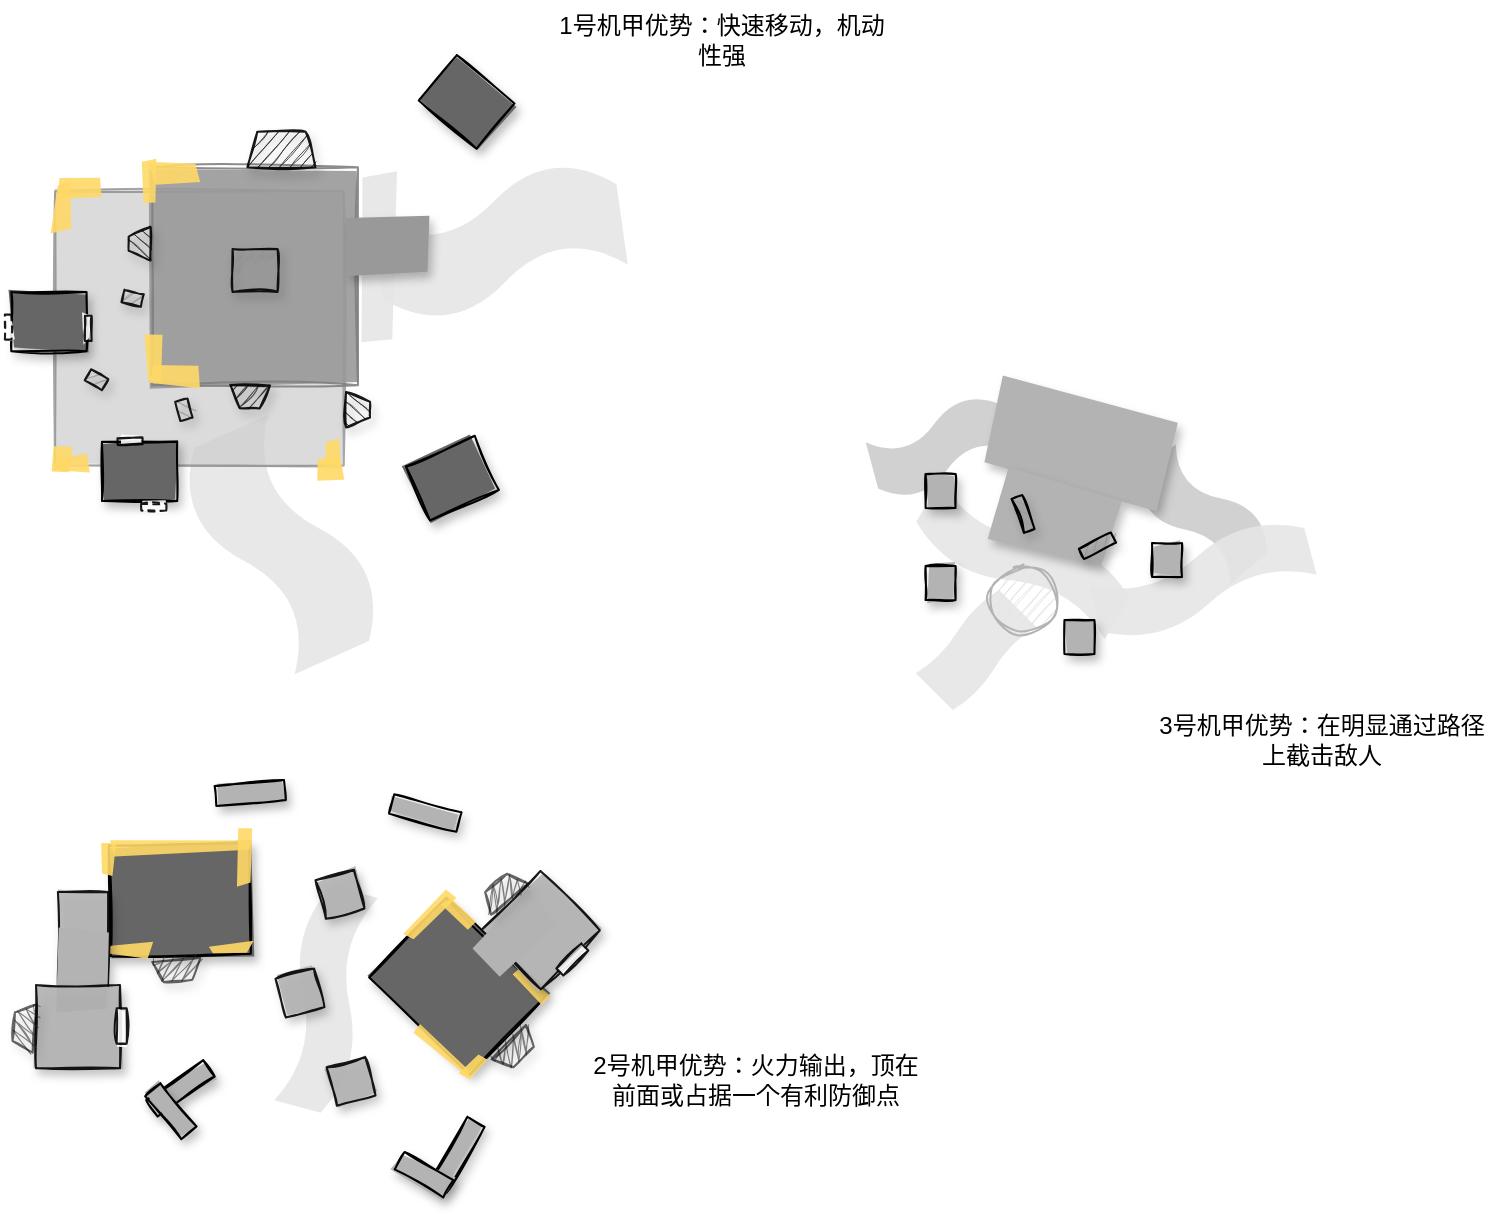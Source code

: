 <mxfile version="13.10.3" type="github">
  <diagram id="uRrmPMn6hUeJW47O7ZRB" name="Page-1">
    <mxGraphModel dx="1128" dy="626" grid="1" gridSize="10" guides="1" tooltips="1" connect="1" arrows="1" fold="1" page="1" pageScale="1" pageWidth="850" pageHeight="1100" math="0" shadow="0">
      <root>
        <mxCell id="0" />
        <mxCell id="1" parent="0" />
        <mxCell id="pdZLlbREcnwkes0TjbXj-196" value="" style="shape=tape;whiteSpace=wrap;html=1;shadow=0;opacity=90;rotation=50;strokeColor=none;fillColor=#CCCCCC;" parent="1" vertex="1">
          <mxGeometry x="630" y="367.01" width="71.08" height="40" as="geometry" />
        </mxCell>
        <mxCell id="pdZLlbREcnwkes0TjbXj-190" value="" style="shape=tape;whiteSpace=wrap;html=1;shadow=0;opacity=90;rotation=-15;strokeColor=none;fillColor=#CCCCCC;" parent="1" vertex="1">
          <mxGeometry x="498.75" y="333.48" width="71.08" height="40" as="geometry" />
        </mxCell>
        <mxCell id="pdZLlbREcnwkes0TjbXj-18" value="2号机甲优势：火力输出，顶在前面或占据一个有利防御点" style="text;html=1;strokeColor=none;fillColor=none;align=center;verticalAlign=middle;whiteSpace=wrap;rounded=0;" parent="1" vertex="1">
          <mxGeometry x="356.79" y="650" width="170" height="40" as="geometry" />
        </mxCell>
        <mxCell id="pdZLlbREcnwkes0TjbXj-19" value="3号机甲优势：在明显通过路径上截击敌人" style="text;html=1;strokeColor=none;fillColor=none;align=center;verticalAlign=middle;whiteSpace=wrap;rounded=0;" parent="1" vertex="1">
          <mxGeometry x="640" y="480" width="170" height="40" as="geometry" />
        </mxCell>
        <mxCell id="pdZLlbREcnwkes0TjbXj-83" value="1号机甲优势：快速移动，机动性强" style="text;html=1;strokeColor=none;fillColor=none;align=center;verticalAlign=middle;whiteSpace=wrap;rounded=0;" parent="1" vertex="1">
          <mxGeometry x="340" y="130" width="170" height="40" as="geometry" />
        </mxCell>
        <mxCell id="pdZLlbREcnwkes0TjbXj-182" value="" style="group" parent="1" vertex="1" connectable="0">
          <mxGeometry x="66.33" y="158.08" width="313.67" height="311.92" as="geometry" />
        </mxCell>
        <mxCell id="pdZLlbREcnwkes0TjbXj-125" value="" style="shape=tape;whiteSpace=wrap;html=1;shadow=0;opacity=90;rotation=-188;strokeColor=none;fillColor=#E6E6E6;" parent="pdZLlbREcnwkes0TjbXj-182" vertex="1">
          <mxGeometry x="185.572" y="58.85" width="123.757" height="67.782" as="geometry" />
        </mxCell>
        <mxCell id="pdZLlbREcnwkes0TjbXj-124" value="" style="shape=tape;whiteSpace=wrap;html=1;shadow=0;opacity=90;rotation=66;strokeColor=none;fillColor=#E6E6E6;" parent="pdZLlbREcnwkes0TjbXj-182" vertex="1">
          <mxGeometry x="76.505" y="210.303" width="123.757" height="67.782" as="geometry" />
        </mxCell>
        <mxCell id="pdZLlbREcnwkes0TjbXj-73" value="" style="rounded=0;whiteSpace=wrap;html=1;sketch=1;fillStyle=solid;shadow=0;strokeWidth=1;fillColor=#CCCCCC;strokeColor=#808080;rotation=0;opacity=70;" parent="pdZLlbREcnwkes0TjbXj-182" vertex="1">
          <mxGeometry x="25.203" y="67.601" width="144.336" height="137.049" as="geometry" />
        </mxCell>
        <mxCell id="pdZLlbREcnwkes0TjbXj-84" value="" style="shape=trapezoid;perimeter=trapezoidPerimeter;whiteSpace=wrap;html=1;fixedSize=1;strokeWidth=1;sketch=1;shadow=1;rotation=90;fillStyle=hachure;size=4.945;fillColor=#333333;opacity=90;" parent="pdZLlbREcnwkes0TjbXj-182" vertex="1">
          <mxGeometry x="167.849" y="170.759" width="17.723" height="11.984" as="geometry" />
        </mxCell>
        <mxCell id="pdZLlbREcnwkes0TjbXj-88" value="" style="rounded=0;whiteSpace=wrap;html=1;sketch=1;fillStyle=solid;shadow=1;strokeWidth=1;fillColor=#666666;" parent="pdZLlbREcnwkes0TjbXj-182" vertex="1">
          <mxGeometry x="3.317" y="117.889" width="37.641" height="29.601" as="geometry" />
        </mxCell>
        <mxCell id="pdZLlbREcnwkes0TjbXj-89" value="" style="rounded=0;whiteSpace=wrap;html=1;sketch=1;fillStyle=solid;shadow=1;strokeWidth=1;fillColor=#666666;" parent="pdZLlbREcnwkes0TjbXj-182" vertex="1">
          <mxGeometry x="48.645" y="192.802" width="37.641" height="29.601" as="geometry" />
        </mxCell>
        <mxCell id="pdZLlbREcnwkes0TjbXj-93" value="" style="rounded=0;whiteSpace=wrap;html=1;sketch=1;fillStyle=solid;shadow=0;strokeWidth=1;strokeColor=#808080;rotation=0;opacity=90;fillColor=#999999;" parent="pdZLlbREcnwkes0TjbXj-182" vertex="1">
          <mxGeometry x="73.77" y="55.529" width="102.873" height="109.015" as="geometry" />
        </mxCell>
        <mxCell id="pdZLlbREcnwkes0TjbXj-91" value="" style="shape=trapezoid;perimeter=trapezoidPerimeter;whiteSpace=wrap;html=1;fixedSize=1;strokeWidth=1;sketch=1;shadow=1;rotation=-90;fillStyle=hachure;size=4.945;fillColor=#333333;opacity=90;" parent="pdZLlbREcnwkes0TjbXj-182" vertex="1">
          <mxGeometry x="59.03" y="88.275" width="16.871" height="10.974" as="geometry" />
        </mxCell>
        <mxCell id="pdZLlbREcnwkes0TjbXj-94" value="" style="shape=trapezoid;perimeter=trapezoidPerimeter;whiteSpace=wrap;html=1;fixedSize=1;strokeWidth=1;sketch=1;shadow=1;rotation=-179;fillStyle=hachure;size=4.945;fillColor=#333333;opacity=90;" parent="pdZLlbREcnwkes0TjbXj-182" vertex="1">
          <mxGeometry x="112.711" y="164.543" width="19.819" height="11.537" as="geometry" />
        </mxCell>
        <mxCell id="pdZLlbREcnwkes0TjbXj-97" value="" style="shape=trapezoid;perimeter=trapezoidPerimeter;whiteSpace=wrap;html=1;fixedSize=1;strokeWidth=1;sketch=1;shadow=1;rotation=0;fillStyle=hachure;size=4.945;fillColor=#333333;opacity=90;" parent="pdZLlbREcnwkes0TjbXj-182" vertex="1">
          <mxGeometry x="121.37" y="37.777" width="34.027" height="17.754" as="geometry" />
        </mxCell>
        <mxCell id="pdZLlbREcnwkes0TjbXj-98" value="" style="rounded=0;whiteSpace=wrap;html=1;shadow=0;sketch=1;rotation=90;opacity=90;fillStyle=solid;fillColor=#FFFFFF;dashed=1;" parent="pdZLlbREcnwkes0TjbXj-182" vertex="1">
          <mxGeometry x="-4.497" y="133.75" width="12.545" height="3.389" as="geometry" />
        </mxCell>
        <mxCell id="pdZLlbREcnwkes0TjbXj-99" value="" style="rounded=0;whiteSpace=wrap;html=1;shadow=0;sketch=1;rotation=-180;opacity=90;fillStyle=solid;fillColor=#FFFFFF;dashed=1;" parent="pdZLlbREcnwkes0TjbXj-182" vertex="1">
          <mxGeometry x="68.293" y="223.758" width="12.545" height="3.389" as="geometry" />
        </mxCell>
        <mxCell id="pdZLlbREcnwkes0TjbXj-101" value="" style="rounded=0;whiteSpace=wrap;html=1;shadow=0;sketch=1;strokeColor=none;rotation=-90;fillStyle=solid;opacity=90;fillColor=#E6E6E6;" parent="pdZLlbREcnwkes0TjbXj-182" vertex="1">
          <mxGeometry x="144.677" y="92.809" width="84.091" height="17.285" as="geometry" />
        </mxCell>
        <mxCell id="pdZLlbREcnwkes0TjbXj-87" value="" style="rounded=0;whiteSpace=wrap;html=1;shadow=1;sketch=1;fillStyle=solid;strokeWidth=1;fillColor=#999999;strokeColor=none;" parent="pdZLlbREcnwkes0TjbXj-182" vertex="1">
          <mxGeometry x="169.539" y="80.202" width="42.621" height="29.553" as="geometry" />
        </mxCell>
        <mxCell id="pdZLlbREcnwkes0TjbXj-102" value="" style="rounded=0;whiteSpace=wrap;html=1;shadow=0;sketch=1;rotation=0;fillStyle=solid;strokeColor=none;fillColor=#FFD966;opacity=90;" parent="pdZLlbREcnwkes0TjbXj-182" vertex="1">
          <mxGeometry x="25.338" y="62.307" width="23.442" height="8.751" as="geometry" />
        </mxCell>
        <mxCell id="pdZLlbREcnwkes0TjbXj-103" value="" style="rounded=0;whiteSpace=wrap;html=1;shadow=0;sketch=1;rotation=90;fillStyle=solid;strokeColor=none;fillColor=#FFD966;opacity=90;" parent="pdZLlbREcnwkes0TjbXj-182" vertex="1">
          <mxGeometry x="17.517" y="71.058" width="23.442" height="8.751" as="geometry" />
        </mxCell>
        <mxCell id="pdZLlbREcnwkes0TjbXj-106" value="" style="rounded=0;whiteSpace=wrap;html=1;shadow=0;sketch=1;rotation=90;fillStyle=solid;strokeColor=none;fillColor=#FFD966;opacity=90;" parent="pdZLlbREcnwkes0TjbXj-182" vertex="1">
          <mxGeometry x="22.497" y="197.554" width="13.49" height="8.751" as="geometry" />
        </mxCell>
        <mxCell id="pdZLlbREcnwkes0TjbXj-107" value="" style="rounded=0;whiteSpace=wrap;html=1;shadow=0;sketch=1;rotation=-1;fillStyle=solid;strokeColor=none;fillColor=#FFD966;opacity=90;" parent="pdZLlbREcnwkes0TjbXj-182" vertex="1">
          <mxGeometry x="24.621" y="199.634" width="17.056" height="8.751" as="geometry" />
        </mxCell>
        <mxCell id="pdZLlbREcnwkes0TjbXj-108" value="" style="rounded=0;whiteSpace=wrap;html=1;shadow=0;sketch=1;rotation=90;fillStyle=solid;strokeColor=none;fillColor=#FFD966;opacity=90;" parent="pdZLlbREcnwkes0TjbXj-182" vertex="1">
          <mxGeometry x="62.845" y="147.489" width="23.442" height="8.751" as="geometry" />
        </mxCell>
        <mxCell id="pdZLlbREcnwkes0TjbXj-109" value="" style="rounded=0;whiteSpace=wrap;html=1;shadow=0;sketch=1;rotation=0;fillStyle=solid;strokeColor=none;fillColor=#FFD966;opacity=90;" parent="pdZLlbREcnwkes0TjbXj-182" vertex="1">
          <mxGeometry x="73.741" y="156.24" width="23.442" height="8.751" as="geometry" />
        </mxCell>
        <mxCell id="pdZLlbREcnwkes0TjbXj-110" value="" style="rounded=0;whiteSpace=wrap;html=1;shadow=0;sketch=1;rotation=0;fillStyle=solid;strokeColor=none;fillColor=#FFD966;opacity=90;" parent="pdZLlbREcnwkes0TjbXj-182" vertex="1">
          <mxGeometry x="73.741" y="53.556" width="23.442" height="8.751" as="geometry" />
        </mxCell>
        <mxCell id="pdZLlbREcnwkes0TjbXj-111" value="" style="rounded=0;whiteSpace=wrap;html=1;shadow=0;sketch=1;rotation=90;fillStyle=solid;strokeColor=none;fillColor=#FFD966;opacity=90;" parent="pdZLlbREcnwkes0TjbXj-182" vertex="1">
          <mxGeometry x="61.197" y="58.85" width="23.442" height="8.751" as="geometry" />
        </mxCell>
        <mxCell id="pdZLlbREcnwkes0TjbXj-112" value="" style="rounded=0;whiteSpace=wrap;html=1;shadow=0;sketch=1;rotation=-1;fillStyle=solid;strokeColor=none;fillColor=#FFD966;opacity=90;" parent="pdZLlbREcnwkes0TjbXj-182" vertex="1">
          <mxGeometry x="155.332" y="201.471" width="14.207" height="8.751" as="geometry" />
        </mxCell>
        <mxCell id="pdZLlbREcnwkes0TjbXj-113" value="" style="rounded=0;whiteSpace=wrap;html=1;shadow=0;sketch=1;rotation=90;fillStyle=solid;strokeColor=none;fillColor=#FFD966;opacity=90;" parent="pdZLlbREcnwkes0TjbXj-182" vertex="1">
          <mxGeometry x="157.819" y="195.235" width="14.207" height="8.751" as="geometry" />
        </mxCell>
        <mxCell id="pdZLlbREcnwkes0TjbXj-114" value="" style="rounded=0;whiteSpace=wrap;html=1;shadow=1;glass=0;sketch=1;strokeColor=#000000;fillColor=#999999;gradientColor=none;rotation=30;direction=west;opacity=90;" parent="pdZLlbREcnwkes0TjbXj-182" vertex="1">
          <mxGeometry x="40.959" y="158.612" width="9.945" height="6.378" as="geometry" />
        </mxCell>
        <mxCell id="pdZLlbREcnwkes0TjbXj-115" value="" style="rounded=0;whiteSpace=wrap;html=1;shadow=1;glass=0;sketch=1;strokeColor=#000000;fillColor=#999999;gradientColor=none;rotation=75;direction=west;opacity=90;" parent="pdZLlbREcnwkes0TjbXj-182" vertex="1">
          <mxGeometry x="84.638" y="173.565" width="9.945" height="6.378" as="geometry" />
        </mxCell>
        <mxCell id="pdZLlbREcnwkes0TjbXj-116" value="" style="rounded=0;whiteSpace=wrap;html=1;shadow=1;glass=0;sketch=1;strokeColor=#000000;fillColor=#999999;gradientColor=none;rotation=13;direction=west;opacity=90;" parent="pdZLlbREcnwkes0TjbXj-182" vertex="1">
          <mxGeometry x="59.03" y="117.889" width="9.945" height="6.378" as="geometry" />
        </mxCell>
        <mxCell id="pdZLlbREcnwkes0TjbXj-117" value="" style="rounded=0;whiteSpace=wrap;html=1;shadow=1;glass=0;sketch=1;strokeColor=#000000;fillColor=#999999;gradientColor=none;rotation=0;direction=west;opacity=90;" parent="pdZLlbREcnwkes0TjbXj-182" vertex="1">
          <mxGeometry x="113.947" y="96.402" width="22.511" height="21.487" as="geometry" />
        </mxCell>
        <mxCell id="pdZLlbREcnwkes0TjbXj-122" value="" style="rounded=0;whiteSpace=wrap;html=1;sketch=1;fillStyle=solid;shadow=1;strokeWidth=1;fillColor=#666666;rotation=40;" parent="pdZLlbREcnwkes0TjbXj-182" vertex="1">
          <mxGeometry x="212.16" y="8.081" width="37.641" height="29.601" as="geometry" />
        </mxCell>
        <mxCell id="pdZLlbREcnwkes0TjbXj-123" value="" style="rounded=0;whiteSpace=wrap;html=1;sketch=1;fillStyle=solid;shadow=1;strokeWidth=1;fillColor=#666666;rotation=-24;" parent="pdZLlbREcnwkes0TjbXj-182" vertex="1">
          <mxGeometry x="205.057" y="196.191" width="37.641" height="29.601" as="geometry" />
        </mxCell>
        <mxCell id="pdZLlbREcnwkes0TjbXj-127" value="" style="rounded=0;whiteSpace=wrap;html=1;shadow=0;sketch=1;rotation=90;opacity=90;fillStyle=solid;fillColor=#FFFFFF;" parent="pdZLlbREcnwkes0TjbXj-182" vertex="1">
          <mxGeometry x="35.518" y="134.428" width="12.545" height="3.389" as="geometry" />
        </mxCell>
        <mxCell id="pdZLlbREcnwkes0TjbXj-128" value="" style="rounded=0;whiteSpace=wrap;html=1;shadow=0;sketch=1;rotation=-2;opacity=90;fillStyle=solid;fillColor=#FFFFFF;" parent="pdZLlbREcnwkes0TjbXj-182" vertex="1">
          <mxGeometry x="56.43" y="190.829" width="12.545" height="3.389" as="geometry" />
        </mxCell>
        <mxCell id="pdZLlbREcnwkes0TjbXj-183" value="" style="group" parent="1" vertex="1" connectable="0">
          <mxGeometry x="70.0" y="519.999" width="293.908" height="208.726" as="geometry" />
        </mxCell>
        <mxCell id="pdZLlbREcnwkes0TjbXj-143" value="" style="shape=tape;whiteSpace=wrap;html=1;shadow=0;opacity=90;rotation=105;strokeColor=none;fillColor=#E6E6E6;" parent="pdZLlbREcnwkes0TjbXj-183" vertex="1">
          <mxGeometry x="101.57" y="89.571" width="111.08" height="40" as="geometry" />
        </mxCell>
        <mxCell id="pdZLlbREcnwkes0TjbXj-130" value="" style="rounded=0;whiteSpace=wrap;html=1;sketch=1;fillStyle=solid;shadow=1;strokeWidth=1;fillColor=#666666;rotation=-1;" parent="pdZLlbREcnwkes0TjbXj-183" vertex="1">
          <mxGeometry x="48.93" y="32.191" width="70" height="55.33" as="geometry" />
        </mxCell>
        <mxCell id="pdZLlbREcnwkes0TjbXj-135" value="" style="rounded=0;whiteSpace=wrap;html=1;shadow=0;sketch=1;rotation=-1;fillStyle=solid;strokeColor=none;fillColor=#FFD966;opacity=90;" parent="pdZLlbREcnwkes0TjbXj-183" vertex="1">
          <mxGeometry x="48.93" y="82.171" width="20" height="5.35" as="geometry" />
        </mxCell>
        <mxCell id="pdZLlbREcnwkes0TjbXj-136" value="" style="rounded=0;whiteSpace=wrap;html=1;shadow=0;sketch=1;rotation=90;fillStyle=solid;strokeColor=none;fillColor=#FFD966;opacity=90;" parent="pdZLlbREcnwkes0TjbXj-183" vertex="1">
          <mxGeometry x="39.91" y="35.211" width="16.57" height="5.35" as="geometry" />
        </mxCell>
        <mxCell id="pdZLlbREcnwkes0TjbXj-137" value="" style="rounded=0;whiteSpace=wrap;html=1;shadow=0;sketch=1;rotation=-1;fillStyle=solid;strokeColor=none;fillColor=#FFD966;opacity=90;" parent="pdZLlbREcnwkes0TjbXj-183" vertex="1">
          <mxGeometry x="98.93" y="82.171" width="20" height="5.35" as="geometry" />
        </mxCell>
        <mxCell id="pdZLlbREcnwkes0TjbXj-138" value="" style="rounded=0;whiteSpace=wrap;html=1;shadow=0;sketch=1;rotation=90;fillStyle=solid;strokeColor=none;fillColor=#FFD966;opacity=90;" parent="pdZLlbREcnwkes0TjbXj-183" vertex="1">
          <mxGeometry x="101.66" y="35.421" width="30.1" height="5.35" as="geometry" />
        </mxCell>
        <mxCell id="pdZLlbREcnwkes0TjbXj-146" value="" style="shape=trapezoid;perimeter=trapezoidPerimeter;whiteSpace=wrap;html=1;fixedSize=1;strokeWidth=1;sketch=1;shadow=1;rotation=-185;fillStyle=zigzag;size=4.945;fillColor=#333333;opacity=60;" parent="pdZLlbREcnwkes0TjbXj-183" vertex="1">
          <mxGeometry x="70.48" y="89.941" width="24.23" height="10.55" as="geometry" />
        </mxCell>
        <mxCell id="pdZLlbREcnwkes0TjbXj-145" value="" style="rounded=0;whiteSpace=wrap;html=1;sketch=1;fillStyle=solid;shadow=1;strokeWidth=1;fillColor=#B3B3B3;opacity=90;rotation=90;direction=west;" parent="pdZLlbREcnwkes0TjbXj-183" vertex="1">
          <mxGeometry x="11.79" y="67.161" width="47.37" height="25.09" as="geometry" />
        </mxCell>
        <mxCell id="pdZLlbREcnwkes0TjbXj-147" value="" style="rounded=0;whiteSpace=wrap;html=1;shadow=0;sketch=1;strokeColor=none;rotation=-90;fillStyle=solid;fillColor=#B3B3B3;" parent="pdZLlbREcnwkes0TjbXj-183" vertex="1">
          <mxGeometry x="15.47" y="83.631" width="40" height="23.16" as="geometry" />
        </mxCell>
        <mxCell id="pdZLlbREcnwkes0TjbXj-153" value="" style="rounded=0;whiteSpace=wrap;html=1;sketch=1;fillStyle=solid;shadow=1;strokeWidth=1;fillColor=#B3B3B3;rotation=-35;" parent="pdZLlbREcnwkes0TjbXj-183" vertex="1">
          <mxGeometry x="66.78" y="149.171" width="34.87" height="10" as="geometry" />
        </mxCell>
        <mxCell id="pdZLlbREcnwkes0TjbXj-155" value="" style="rounded=0;whiteSpace=wrap;html=1;sketch=1;fillStyle=solid;shadow=1;strokeWidth=1;fillColor=#B3B3B3;rotation=-60;" parent="pdZLlbREcnwkes0TjbXj-183" vertex="1">
          <mxGeometry x="203.5" y="182.371" width="38" height="10" as="geometry" />
        </mxCell>
        <mxCell id="pdZLlbREcnwkes0TjbXj-157" value="" style="rounded=0;whiteSpace=wrap;html=1;shadow=0;sketch=1;rotation=-1;fillStyle=solid;strokeColor=none;fillColor=#FFD966;opacity=90;" parent="pdZLlbREcnwkes0TjbXj-183" vertex="1">
          <mxGeometry x="51.0" y="30.301" width="67.99" height="5.35" as="geometry" />
        </mxCell>
        <mxCell id="pdZLlbREcnwkes0TjbXj-158" value="" style="rounded=0;whiteSpace=wrap;html=1;sketch=1;fillStyle=solid;shadow=1;strokeWidth=1;fillColor=#B3B3B3;opacity=90;rotation=-15;" parent="pdZLlbREcnwkes0TjbXj-183" vertex="1">
          <mxGeometry x="153.98" y="47.161" width="20" height="20" as="geometry" />
        </mxCell>
        <mxCell id="pdZLlbREcnwkes0TjbXj-159" value="" style="rounded=0;whiteSpace=wrap;html=1;sketch=1;fillStyle=solid;shadow=1;strokeWidth=1;fillColor=#666666;rotation=-136;" parent="pdZLlbREcnwkes0TjbXj-183" vertex="1">
          <mxGeometry x="188.0" y="75.496" width="70" height="55.33" as="geometry" />
        </mxCell>
        <mxCell id="pdZLlbREcnwkes0TjbXj-160" value="" style="rounded=0;whiteSpace=wrap;html=1;shadow=0;sketch=1;rotation=-136;fillStyle=solid;strokeColor=none;fillColor=#FFD966;opacity=90;" parent="pdZLlbREcnwkes0TjbXj-183" vertex="1">
          <mxGeometry x="248.0" y="100.496" width="20" height="5.35" as="geometry" />
        </mxCell>
        <mxCell id="pdZLlbREcnwkes0TjbXj-161" value="" style="rounded=0;whiteSpace=wrap;html=1;shadow=0;sketch=1;rotation=-45;fillStyle=solid;strokeColor=none;fillColor=#FFD966;opacity=90;" parent="pdZLlbREcnwkes0TjbXj-183" vertex="1">
          <mxGeometry x="223.74" y="141.761" width="14" height="5.35" as="geometry" />
        </mxCell>
        <mxCell id="pdZLlbREcnwkes0TjbXj-162" value="" style="rounded=0;whiteSpace=wrap;html=1;shadow=0;sketch=1;rotation=-136;fillStyle=solid;strokeColor=none;fillColor=#FFD966;opacity=90;" parent="pdZLlbREcnwkes0TjbXj-183" vertex="1">
          <mxGeometry x="213.0" y="65.496" width="20" height="5.35" as="geometry" />
        </mxCell>
        <mxCell id="pdZLlbREcnwkes0TjbXj-163" value="" style="rounded=0;whiteSpace=wrap;html=1;shadow=0;sketch=1;rotation=-45;fillStyle=solid;strokeColor=none;fillColor=#FFD966;opacity=90;" parent="pdZLlbREcnwkes0TjbXj-183" vertex="1">
          <mxGeometry x="194.0" y="65.496" width="30.1" height="5.35" as="geometry" />
        </mxCell>
        <mxCell id="pdZLlbREcnwkes0TjbXj-164" value="" style="shape=trapezoid;perimeter=trapezoidPerimeter;whiteSpace=wrap;html=1;fixedSize=1;strokeWidth=1;sketch=1;shadow=1;rotation=-225;fillStyle=zigzag;size=4.945;fillColor=#333333;opacity=60;" parent="pdZLlbREcnwkes0TjbXj-183" vertex="1">
          <mxGeometry x="240.0" y="129.496" width="24.23" height="10.55" as="geometry" />
        </mxCell>
        <mxCell id="pdZLlbREcnwkes0TjbXj-166" value="" style="rounded=0;whiteSpace=wrap;html=1;sketch=1;fillStyle=solid;shadow=1;strokeWidth=1;fillColor=#B3B3B3;opacity=90;rotation=-135;" parent="pdZLlbREcnwkes0TjbXj-183" vertex="1">
          <mxGeometry x="243.33" y="54.246" width="42" height="41.66" as="geometry" />
        </mxCell>
        <mxCell id="pdZLlbREcnwkes0TjbXj-167" value="" style="rounded=0;whiteSpace=wrap;html=1;shadow=0;sketch=1;strokeColor=none;rotation=-225;fillStyle=solid;fillColor=#B3B3B3;" parent="pdZLlbREcnwkes0TjbXj-183" vertex="1">
          <mxGeometry x="231.33" y="65.246" width="40" height="23.16" as="geometry" />
        </mxCell>
        <mxCell id="pdZLlbREcnwkes0TjbXj-168" value="" style="shape=trapezoid;perimeter=trapezoidPerimeter;whiteSpace=wrap;html=1;fixedSize=1;strokeWidth=1;sketch=1;shadow=1;rotation=-40;fillStyle=zigzag;size=4.945;fillColor=#333333;opacity=60;" parent="pdZLlbREcnwkes0TjbXj-183" vertex="1">
          <mxGeometry x="233.33" y="50.246" width="24.23" height="10.55" as="geometry" />
        </mxCell>
        <mxCell id="pdZLlbREcnwkes0TjbXj-169" value="" style="rounded=0;whiteSpace=wrap;html=1;shadow=0;sketch=1;rotation=-45;opacity=90;fillStyle=solid;fillColor=#FFFFFF;" parent="pdZLlbREcnwkes0TjbXj-183" vertex="1">
          <mxGeometry x="271.33" y="87.246" width="17.66" height="5" as="geometry" />
        </mxCell>
        <mxCell id="pdZLlbREcnwkes0TjbXj-170" value="" style="rounded=0;whiteSpace=wrap;html=1;shadow=0;sketch=1;rotation=-136;fillStyle=solid;strokeColor=none;fillColor=#FFD966;opacity=90;" parent="pdZLlbREcnwkes0TjbXj-183" vertex="1">
          <mxGeometry x="198.0" y="132.496" width="35" height="5.35" as="geometry" />
        </mxCell>
        <mxCell id="pdZLlbREcnwkes0TjbXj-172" value="" style="rounded=0;whiteSpace=wrap;html=1;sketch=1;fillStyle=solid;shadow=1;strokeWidth=1;fillColor=#B3B3B3;opacity=90;rotation=-15;" parent="pdZLlbREcnwkes0TjbXj-183" vertex="1">
          <mxGeometry x="133.98" y="96.491" width="20" height="20" as="geometry" />
        </mxCell>
        <mxCell id="pdZLlbREcnwkes0TjbXj-173" value="" style="rounded=0;whiteSpace=wrap;html=1;sketch=1;fillStyle=solid;shadow=1;strokeWidth=1;fillColor=#B3B3B3;opacity=90;rotation=-15;" parent="pdZLlbREcnwkes0TjbXj-183" vertex="1">
          <mxGeometry x="159.5" y="140.661" width="20" height="20" as="geometry" />
        </mxCell>
        <mxCell id="pdZLlbREcnwkes0TjbXj-177" value="" style="group;rotation=-180;" parent="pdZLlbREcnwkes0TjbXj-183" vertex="1" connectable="0">
          <mxGeometry x="2.842e-14" y="102.501" width="57.536" height="41.66" as="geometry" />
        </mxCell>
        <mxCell id="pdZLlbREcnwkes0TjbXj-131" value="" style="rounded=0;whiteSpace=wrap;html=1;sketch=1;fillStyle=solid;shadow=1;strokeWidth=1;fillColor=#B3B3B3;opacity=90;rotation=-180;" parent="pdZLlbREcnwkes0TjbXj-177" vertex="1">
          <mxGeometry x="12" width="42" height="41.66" as="geometry" />
        </mxCell>
        <mxCell id="pdZLlbREcnwkes0TjbXj-148" value="" style="shape=trapezoid;perimeter=trapezoidPerimeter;whiteSpace=wrap;html=1;fixedSize=1;strokeWidth=1;sketch=1;shadow=1;rotation=-85;fillStyle=zigzag;size=4.945;fillColor=#333333;opacity=60;" parent="pdZLlbREcnwkes0TjbXj-177" vertex="1">
          <mxGeometry x="-6" y="16" width="24.23" height="10.55" as="geometry" />
        </mxCell>
        <mxCell id="pdZLlbREcnwkes0TjbXj-152" value="" style="rounded=0;whiteSpace=wrap;html=1;shadow=0;sketch=1;rotation=-90;opacity=90;fillStyle=solid;fillColor=#FFFFFF;" parent="pdZLlbREcnwkes0TjbXj-177" vertex="1">
          <mxGeometry x="46" y="18" width="17.66" height="5" as="geometry" />
        </mxCell>
        <mxCell id="pdZLlbREcnwkes0TjbXj-178" value="" style="rounded=0;whiteSpace=wrap;html=1;sketch=1;fillStyle=solid;shadow=1;strokeWidth=1;fillColor=#B3B3B3;rotation=50;" parent="pdZLlbREcnwkes0TjbXj-183" vertex="1">
          <mxGeometry x="65.39" y="160.661" width="28.1" height="10" as="geometry" />
        </mxCell>
        <mxCell id="pdZLlbREcnwkes0TjbXj-179" value="" style="rounded=0;whiteSpace=wrap;html=1;sketch=1;fillStyle=solid;shadow=1;strokeWidth=1;fillColor=#B3B3B3;rotation=30;" parent="pdZLlbREcnwkes0TjbXj-183" vertex="1">
          <mxGeometry x="191.95" y="192.371" width="28.1" height="10" as="geometry" />
        </mxCell>
        <mxCell id="pdZLlbREcnwkes0TjbXj-180" value="" style="rounded=0;whiteSpace=wrap;html=1;sketch=1;fillStyle=solid;shadow=1;strokeWidth=1;fillColor=#B3B3B3;rotation=-5;" parent="pdZLlbREcnwkes0TjbXj-183" vertex="1">
          <mxGeometry x="101.66" y="1.501" width="34.87" height="10" as="geometry" />
        </mxCell>
        <mxCell id="pdZLlbREcnwkes0TjbXj-181" value="" style="rounded=0;whiteSpace=wrap;html=1;sketch=1;fillStyle=solid;shadow=1;strokeWidth=1;fillColor=#B3B3B3;rotation=15;" parent="pdZLlbREcnwkes0TjbXj-183" vertex="1">
          <mxGeometry x="189.23" y="11.501" width="34.87" height="10" as="geometry" />
        </mxCell>
        <mxCell id="pdZLlbREcnwkes0TjbXj-184" value="" style="shape=tape;whiteSpace=wrap;html=1;shadow=0;opacity=90;rotation=-148;strokeColor=none;fillColor=#E6E6E6;" parent="1" vertex="1">
          <mxGeometry x="520" y="390.0" width="111.08" height="40" as="geometry" />
        </mxCell>
        <mxCell id="pdZLlbREcnwkes0TjbXj-185" value="" style="shape=tape;whiteSpace=wrap;html=1;shadow=0;opacity=90;rotation=-195;strokeColor=none;fillColor=#E6E6E6;" parent="1" vertex="1">
          <mxGeometry x="610" y="400.0" width="111.08" height="40" as="geometry" />
        </mxCell>
        <mxCell id="pdZLlbREcnwkes0TjbXj-189" value="" style="rounded=0;whiteSpace=wrap;html=1;sketch=1;fillStyle=solid;shadow=1;strokeWidth=1;fillColor=#B3B3B3;rotation=15;strokeColor=none;" parent="1" vertex="1">
          <mxGeometry x="558.71" y="329.83" width="90" height="44.77" as="geometry" />
        </mxCell>
        <mxCell id="pdZLlbREcnwkes0TjbXj-194" value="" style="shape=tape;whiteSpace=wrap;html=1;shadow=0;opacity=90;rotation=-225;strokeColor=none;fillColor=#E6E6E6;size=0.131;" parent="1" vertex="1">
          <mxGeometry x="522.53" y="440" width="58.85" height="30" as="geometry" />
        </mxCell>
        <mxCell id="pdZLlbREcnwkes0TjbXj-195" value="" style="ellipse;whiteSpace=wrap;html=1;aspect=fixed;shadow=0;sketch=1;fillStyle=hachure;fillColor=#E6E6E6;strokeColor=#B3B3B3;" parent="1" vertex="1">
          <mxGeometry x="558.31" y="413.01" width="34.46" height="34.46" as="geometry" />
        </mxCell>
        <mxCell id="pdZLlbREcnwkes0TjbXj-197" value="" style="rounded=0;whiteSpace=wrap;html=1;sketch=1;fillStyle=solid;shadow=1;strokeWidth=1;fillColor=#B3B3B3;" parent="1" vertex="1">
          <mxGeometry x="526.79" y="367.01" width="15" height="17" as="geometry" />
        </mxCell>
        <mxCell id="pdZLlbREcnwkes0TjbXj-198" value="" style="rounded=0;whiteSpace=wrap;html=1;sketch=1;fillStyle=solid;shadow=1;strokeWidth=1;fillColor=#B3B3B3;" parent="1" vertex="1">
          <mxGeometry x="640" y="401.5" width="15" height="17" as="geometry" />
        </mxCell>
        <mxCell id="pdZLlbREcnwkes0TjbXj-202" value="" style="rounded=0;whiteSpace=wrap;html=1;sketch=1;fillStyle=solid;shadow=1;strokeWidth=1;fillColor=#B3B3B3;" parent="1" vertex="1">
          <mxGeometry x="596.21" y="440.0" width="15" height="17" as="geometry" />
        </mxCell>
        <mxCell id="pdZLlbREcnwkes0TjbXj-203" value="" style="rounded=0;whiteSpace=wrap;html=1;sketch=1;fillStyle=solid;shadow=1;strokeWidth=1;fillColor=#B3B3B3;" parent="1" vertex="1">
          <mxGeometry x="526.79" y="413.01" width="15" height="17" as="geometry" />
        </mxCell>
        <mxCell id="pdZLlbREcnwkes0TjbXj-205" value="" style="rounded=0;whiteSpace=wrap;html=1;sketch=1;fillStyle=solid;shadow=1;strokeWidth=1;fillColor=#B3B3B3;rotation=15;strokeColor=none;" parent="1" vertex="1">
          <mxGeometry x="561.75" y="371.05" width="60" height="35.23" as="geometry" />
        </mxCell>
        <mxCell id="pdZLlbREcnwkes0TjbXj-207" value="" style="rounded=0;whiteSpace=wrap;html=1;shadow=1;glass=0;sketch=1;strokeColor=#000000;fillColor=#999999;gradientColor=none;rotation=-110;direction=west;" parent="1" vertex="1">
          <mxGeometry x="566.53" y="384.16" width="18.02" height="5.7" as="geometry" />
        </mxCell>
        <mxCell id="pdZLlbREcnwkes0TjbXj-208" value="" style="rounded=0;whiteSpace=wrap;html=1;shadow=1;glass=0;sketch=1;strokeColor=#000000;fillColor=#999999;gradientColor=none;rotation=-207;direction=west;" parent="1" vertex="1">
          <mxGeometry x="603.73" y="400" width="18.02" height="5.7" as="geometry" />
        </mxCell>
      </root>
    </mxGraphModel>
  </diagram>
</mxfile>
